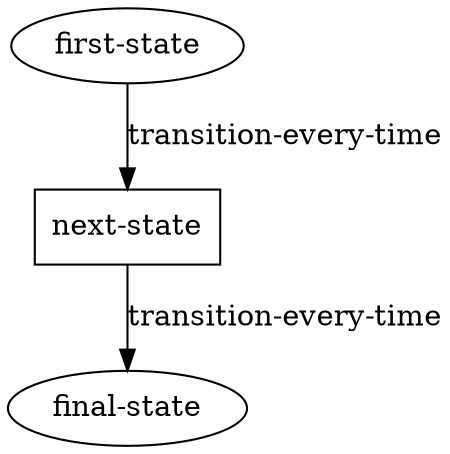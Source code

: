 digraph "simple-workflow-with-triggers" {
  "first-state" [shape=ellipse];
  "first-state" -> "next-state" [label="transition-every-time"];
  "next-state" [shape=box];
  "next-state" -> "final-state" [label="transition-every-time"];
  "final-state" [shape=ellipse];
}
